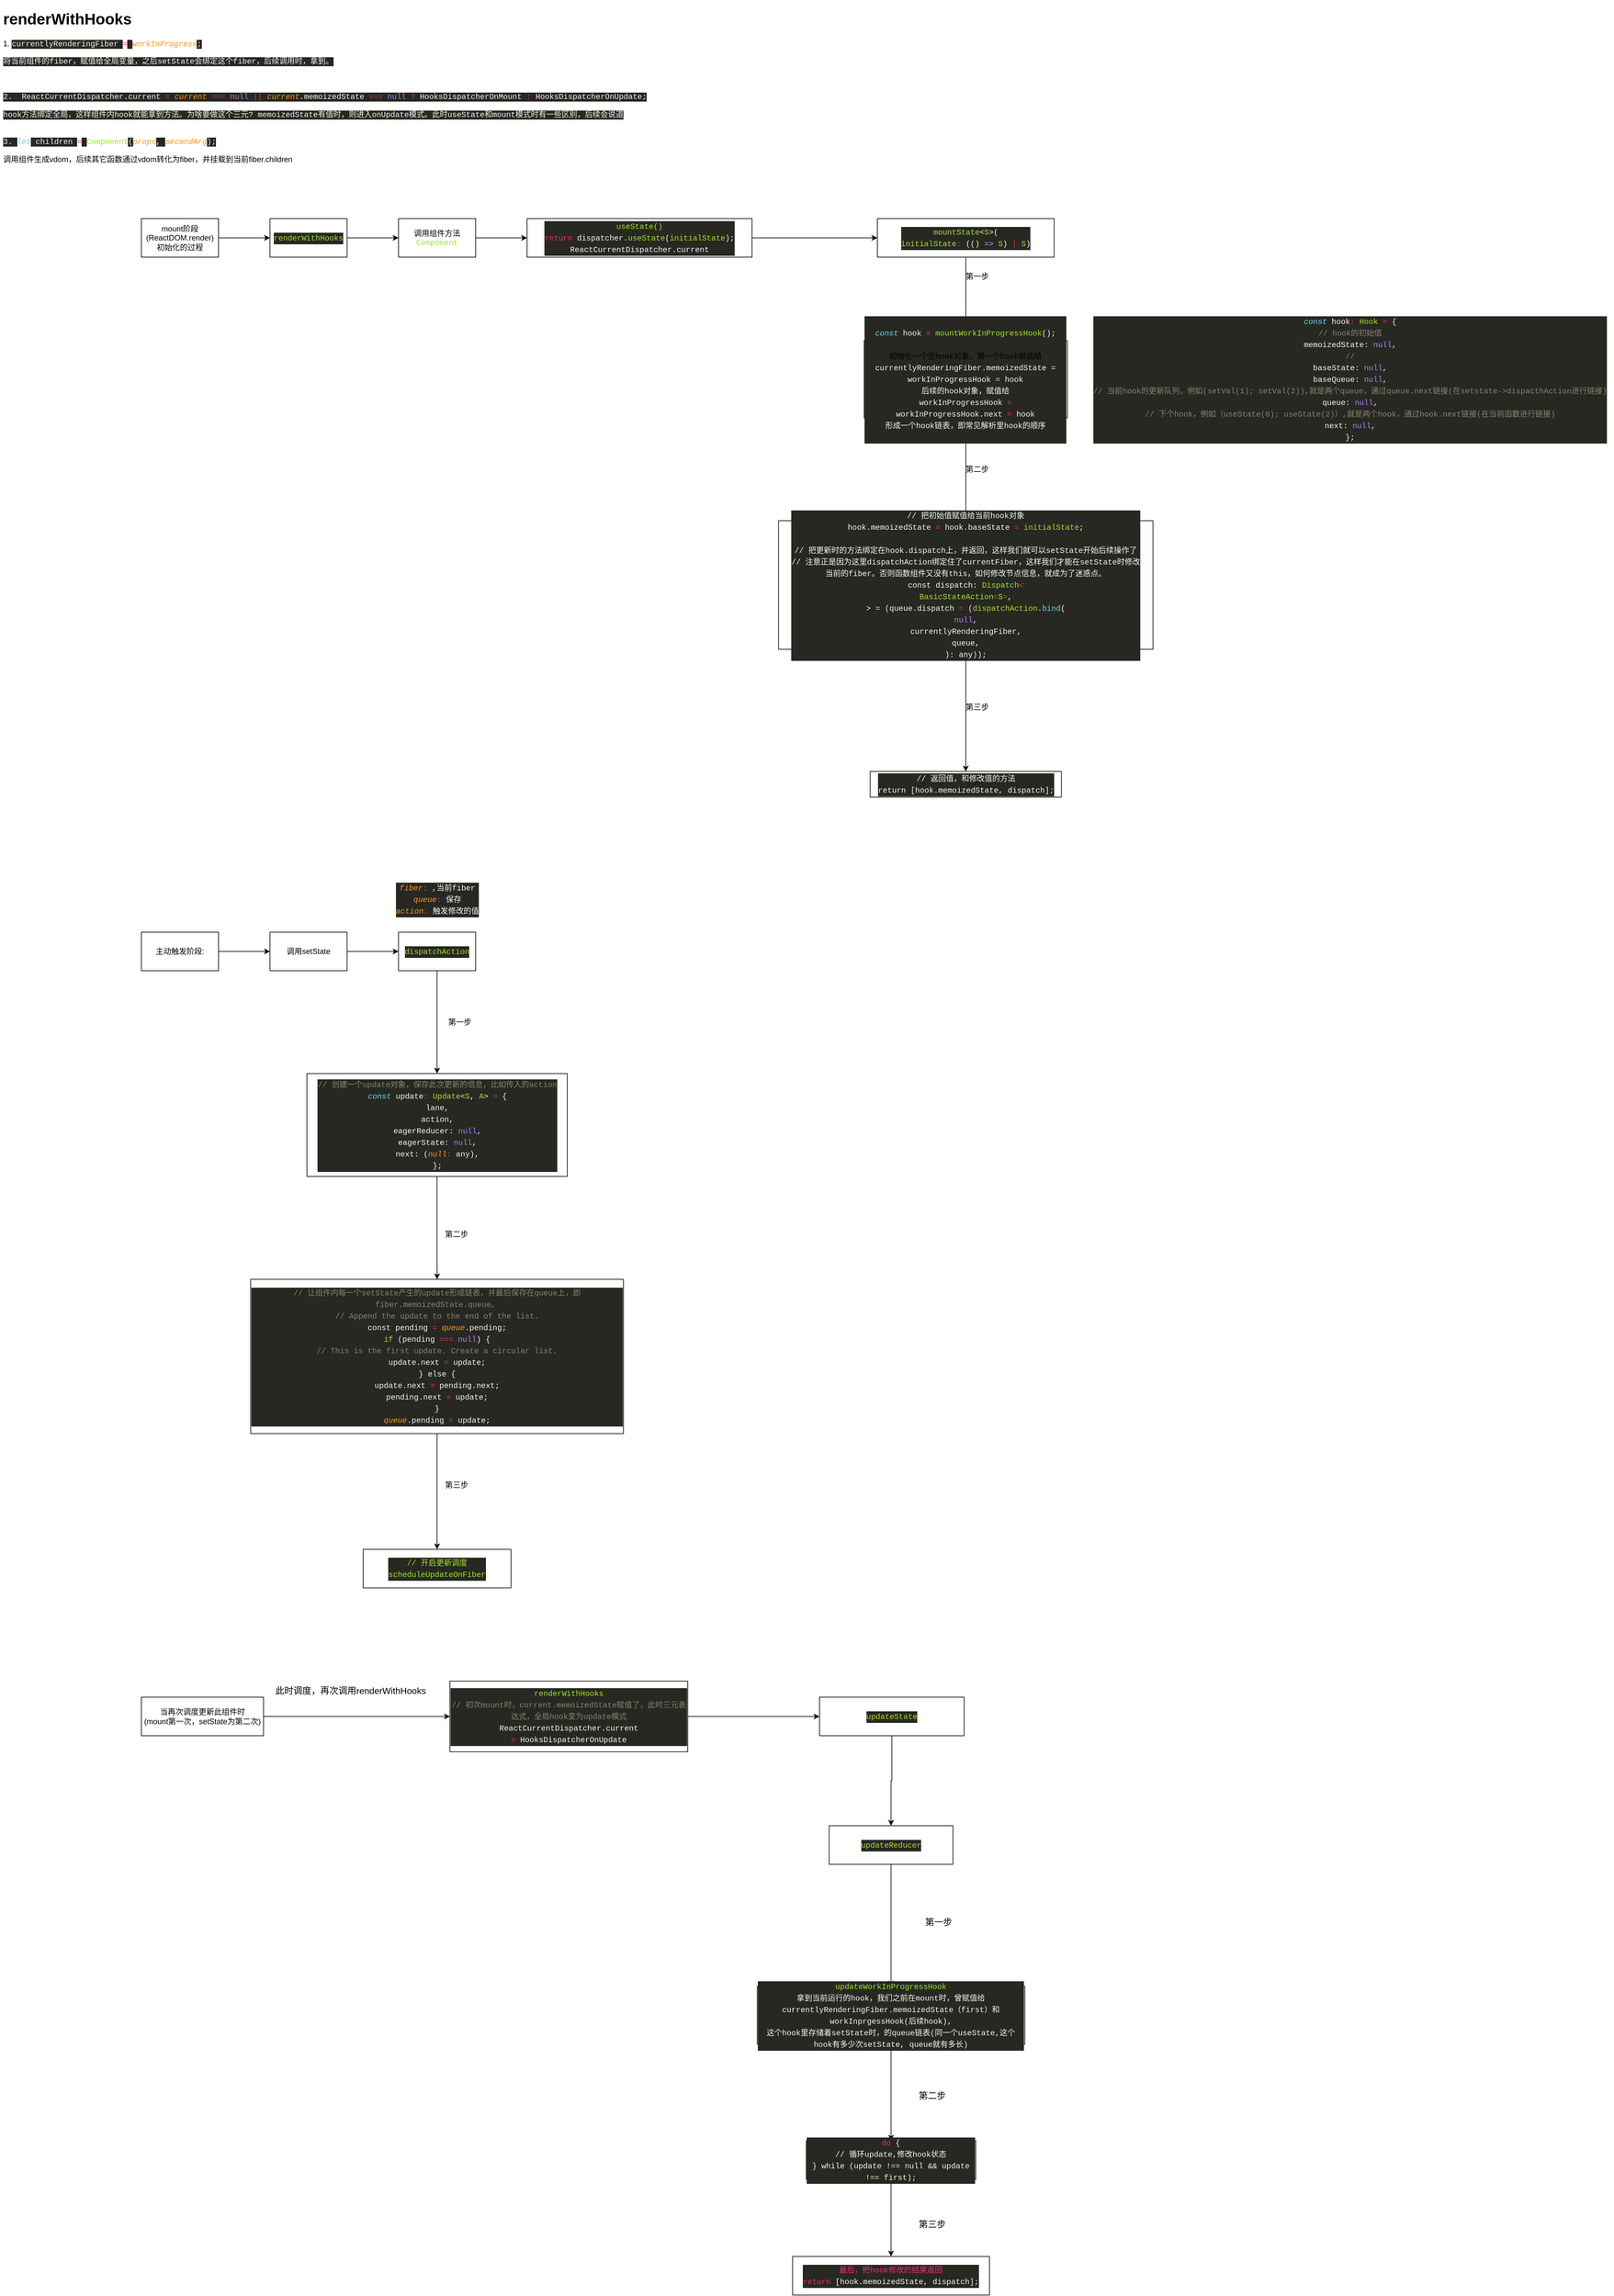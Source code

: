 <mxfile>
    <diagram id="yiS49sryotYYYr_ddpnm" name="第 1 页">
        <mxGraphModel dx="2738" dy="2120" grid="1" gridSize="10" guides="1" tooltips="1" connect="1" arrows="1" fold="1" page="1" pageScale="1" pageWidth="827" pageHeight="1169" math="0" shadow="0">
            <root>
                <mxCell id="0"/>
                <mxCell id="1" parent="0"/>
                <mxCell id="6" value="" style="edgeStyle=orthogonalEdgeStyle;rounded=0;orthogonalLoop=1;jettySize=auto;html=1;" edge="1" parent="1" source="2" target="5">
                    <mxGeometry relative="1" as="geometry"/>
                </mxCell>
                <mxCell id="2" value="mount阶段&lt;br&gt;(ReactDOM.render)&lt;br&gt;初始化的过程" style="rounded=0;whiteSpace=wrap;html=1;" vertex="1" parent="1">
                    <mxGeometry x="40" y="80" width="120" height="60" as="geometry"/>
                </mxCell>
                <mxCell id="10" value="" style="edgeStyle=orthogonalEdgeStyle;rounded=0;orthogonalLoop=1;jettySize=auto;html=1;" edge="1" parent="1" source="5" target="9">
                    <mxGeometry relative="1" as="geometry"/>
                </mxCell>
                <mxCell id="5" value="&lt;div style=&quot;color: rgb(248 , 248 , 242) ; background-color: rgb(39 , 40 , 34) ; font-family: &amp;#34;menlo&amp;#34; , &amp;#34;monaco&amp;#34; , &amp;#34;courier new&amp;#34; , monospace ; line-height: 18px&quot;&gt;&lt;span style=&quot;color: #a6e22e&quot;&gt;renderWithHooks&lt;/span&gt;&lt;/div&gt;" style="whiteSpace=wrap;html=1;rounded=0;" vertex="1" parent="1">
                    <mxGeometry x="240" y="80" width="120" height="60" as="geometry"/>
                </mxCell>
                <mxCell id="8" value="&lt;h1&gt;renderWithHooks&lt;/h1&gt;&lt;p&gt;1.&amp;nbsp;&lt;span style=&quot;background-color: rgb(39 , 40 , 34) ; color: rgb(248 , 248 , 242) ; font-family: &amp;#34;menlo&amp;#34; , &amp;#34;monaco&amp;#34; , &amp;#34;courier new&amp;#34; , monospace&quot;&gt;currentlyRenderingFiber&lt;/span&gt;&lt;span style=&quot;background-color: rgb(39 , 40 , 34) ; color: rgb(248 , 248 , 242) ; font-family: &amp;#34;menlo&amp;#34; , &amp;#34;monaco&amp;#34; , &amp;#34;courier new&amp;#34; , monospace&quot;&gt; &lt;/span&gt;&lt;span style=&quot;font-family: &amp;#34;menlo&amp;#34; , &amp;#34;monaco&amp;#34; , &amp;#34;courier new&amp;#34; , monospace ; color: rgb(249 , 38 , 114)&quot;&gt;=&lt;/span&gt;&lt;span style=&quot;background-color: rgb(39 , 40 , 34) ; color: rgb(248 , 248 , 242) ; font-family: &amp;#34;menlo&amp;#34; , &amp;#34;monaco&amp;#34; , &amp;#34;courier new&amp;#34; , monospace&quot;&gt; &lt;/span&gt;&lt;span style=&quot;font-family: &amp;#34;menlo&amp;#34; , &amp;#34;monaco&amp;#34; , &amp;#34;courier new&amp;#34; , monospace ; color: rgb(253 , 151 , 31) ; font-style: italic&quot;&gt;workInProgress&lt;/span&gt;&lt;span style=&quot;background-color: rgb(39 , 40 , 34) ; color: rgb(248 , 248 , 242) ; font-family: &amp;#34;menlo&amp;#34; , &amp;#34;monaco&amp;#34; , &amp;#34;courier new&amp;#34; , monospace&quot;&gt;;&lt;/span&gt;&lt;/p&gt;&lt;p&gt;&lt;font color=&quot;#f8f8f2&quot; face=&quot;menlo, monaco, courier new, monospace&quot;&gt;&lt;span style=&quot;background-color: rgb(39 , 40 , 34)&quot;&gt;将当前组件的fiber，赋值给全局变量，之后setState会绑定这个fiber，后续调用时，拿到。&lt;/span&gt;&lt;/font&gt;&lt;/p&gt;&lt;p&gt;&lt;font color=&quot;#f8f8f2&quot; face=&quot;menlo, monaco, courier new, monospace&quot;&gt;&lt;span style=&quot;background-color: rgb(39 , 40 , 34)&quot;&gt;&lt;br&gt;&lt;/span&gt;&lt;/font&gt;&lt;/p&gt;&lt;p&gt;&lt;font color=&quot;#f8f8f2&quot; face=&quot;menlo, monaco, courier new, monospace&quot;&gt;&lt;span style=&quot;background-color: rgb(39 , 40 , 34)&quot;&gt;2.&amp;nbsp;&lt;/span&gt;&lt;/font&gt;&lt;span style=&quot;background-color: rgb(39 , 40 , 34) ; color: rgb(248 , 248 , 242) ; font-family: &amp;#34;menlo&amp;#34; , &amp;#34;monaco&amp;#34; , &amp;#34;courier new&amp;#34; , monospace&quot;&gt;    &lt;/span&gt;&lt;span style=&quot;background-color: rgb(39 , 40 , 34) ; color: rgb(248 , 248 , 242) ; font-family: &amp;#34;menlo&amp;#34; , &amp;#34;monaco&amp;#34; , &amp;#34;courier new&amp;#34; , monospace&quot;&gt;ReactCurrentDispatcher&lt;/span&gt;&lt;span style=&quot;background-color: rgb(39 , 40 , 34) ; color: rgb(248 , 248 , 242) ; font-family: &amp;#34;menlo&amp;#34; , &amp;#34;monaco&amp;#34; , &amp;#34;courier new&amp;#34; , monospace&quot;&gt;.current &lt;/span&gt;&lt;span style=&quot;background-color: rgb(39 , 40 , 34) ; font-family: &amp;#34;menlo&amp;#34; , &amp;#34;monaco&amp;#34; , &amp;#34;courier new&amp;#34; , monospace ; color: rgb(249 , 38 , 114)&quot;&gt;=&amp;nbsp;&lt;/span&gt;&lt;span style=&quot;background-color: rgb(39 , 40 , 34) ; font-family: &amp;#34;menlo&amp;#34; , &amp;#34;monaco&amp;#34; , &amp;#34;courier new&amp;#34; , monospace ; color: rgb(253 , 151 , 31) ; font-style: italic&quot;&gt;current&lt;/span&gt;&lt;span style=&quot;background-color: rgb(39 , 40 , 34) ; color: rgb(248 , 248 , 242) ; font-family: &amp;#34;menlo&amp;#34; , &amp;#34;monaco&amp;#34; , &amp;#34;courier new&amp;#34; , monospace&quot;&gt; &lt;/span&gt;&lt;span style=&quot;background-color: rgb(39 , 40 , 34) ; font-family: &amp;#34;menlo&amp;#34; , &amp;#34;monaco&amp;#34; , &amp;#34;courier new&amp;#34; , monospace ; color: rgb(249 , 38 , 114)&quot;&gt;===&lt;/span&gt;&lt;span style=&quot;background-color: rgb(39 , 40 , 34) ; color: rgb(248 , 248 , 242) ; font-family: &amp;#34;menlo&amp;#34; , &amp;#34;monaco&amp;#34; , &amp;#34;courier new&amp;#34; , monospace&quot;&gt; &lt;/span&gt;&lt;span style=&quot;background-color: rgb(39 , 40 , 34) ; font-family: &amp;#34;menlo&amp;#34; , &amp;#34;monaco&amp;#34; , &amp;#34;courier new&amp;#34; , monospace ; color: rgb(174 , 129 , 255)&quot;&gt;null&lt;/span&gt;&lt;span style=&quot;background-color: rgb(39 , 40 , 34) ; color: rgb(248 , 248 , 242) ; font-family: &amp;#34;menlo&amp;#34; , &amp;#34;monaco&amp;#34; , &amp;#34;courier new&amp;#34; , monospace&quot;&gt; &lt;/span&gt;&lt;span style=&quot;background-color: rgb(39 , 40 , 34) ; font-family: &amp;#34;menlo&amp;#34; , &amp;#34;monaco&amp;#34; , &amp;#34;courier new&amp;#34; , monospace ; color: rgb(249 , 38 , 114)&quot;&gt;||&lt;/span&gt;&lt;span style=&quot;background-color: rgb(39 , 40 , 34) ; color: rgb(248 , 248 , 242) ; font-family: &amp;#34;menlo&amp;#34; , &amp;#34;monaco&amp;#34; , &amp;#34;courier new&amp;#34; , monospace&quot;&gt; &lt;/span&gt;&lt;span style=&quot;background-color: rgb(39 , 40 , 34) ; font-family: &amp;#34;menlo&amp;#34; , &amp;#34;monaco&amp;#34; , &amp;#34;courier new&amp;#34; , monospace ; color: rgb(253 , 151 , 31) ; font-style: italic&quot;&gt;current&lt;/span&gt;&lt;span style=&quot;background-color: rgb(39 , 40 , 34) ; color: rgb(248 , 248 , 242) ; font-family: &amp;#34;menlo&amp;#34; , &amp;#34;monaco&amp;#34; , &amp;#34;courier new&amp;#34; , monospace&quot;&gt;.memoizedState &lt;/span&gt;&lt;span style=&quot;background-color: rgb(39 , 40 , 34) ; font-family: &amp;#34;menlo&amp;#34; , &amp;#34;monaco&amp;#34; , &amp;#34;courier new&amp;#34; , monospace ; color: rgb(249 , 38 , 114)&quot;&gt;===&lt;/span&gt;&lt;span style=&quot;background-color: rgb(39 , 40 , 34) ; color: rgb(248 , 248 , 242) ; font-family: &amp;#34;menlo&amp;#34; , &amp;#34;monaco&amp;#34; , &amp;#34;courier new&amp;#34; , monospace&quot;&gt; &lt;/span&gt;&lt;span style=&quot;background-color: rgb(39 , 40 , 34) ; font-family: &amp;#34;menlo&amp;#34; , &amp;#34;monaco&amp;#34; , &amp;#34;courier new&amp;#34; , monospace ; color: rgb(174 , 129 , 255)&quot;&gt;null&amp;nbsp;&lt;/span&gt;&lt;span style=&quot;background-color: rgb(39 , 40 , 34) ; font-family: &amp;#34;menlo&amp;#34; , &amp;#34;monaco&amp;#34; , &amp;#34;courier new&amp;#34; , monospace ; color: rgb(249 , 38 , 114)&quot;&gt;?&lt;/span&gt;&lt;span style=&quot;background-color: rgb(39 , 40 , 34) ; color: rgb(248 , 248 , 242) ; font-family: &amp;#34;menlo&amp;#34; , &amp;#34;monaco&amp;#34; , &amp;#34;courier new&amp;#34; , monospace&quot;&gt; HooksDispatcherOnMount&amp;nbsp;&lt;/span&gt;&lt;span style=&quot;background-color: rgb(39 , 40 , 34) ; font-family: &amp;#34;menlo&amp;#34; , &amp;#34;monaco&amp;#34; , &amp;#34;courier new&amp;#34; , monospace ; color: rgb(249 , 38 , 114)&quot;&gt;:&lt;/span&gt;&lt;span style=&quot;background-color: rgb(39 , 40 , 34) ; color: rgb(248 , 248 , 242) ; font-family: &amp;#34;menlo&amp;#34; , &amp;#34;monaco&amp;#34; , &amp;#34;courier new&amp;#34; , monospace&quot;&gt; HooksDispatcherOnUpdate;&lt;/span&gt;&lt;/p&gt;&lt;span style=&quot;color: rgb(248 , 248 , 242) ; font-family: &amp;#34;menlo&amp;#34; , &amp;#34;monaco&amp;#34; , &amp;#34;courier new&amp;#34; , monospace ; background-color: rgb(39 , 40 , 34)&quot;&gt;hook方法&lt;/span&gt;&lt;span style=&quot;background-color: rgb(39 , 40 , 34) ; color: rgb(248 , 248 , 242) ; font-family: &amp;#34;menlo&amp;#34; , &amp;#34;monaco&amp;#34; , &amp;#34;courier new&amp;#34; , monospace&quot;&gt;绑定全局，这样组件内hook就能拿到方法。为啥要做这个三元? memoizedState有值时，则进入onUpdate模式。此时useState和mount模式时有一些区别，后续会说道&lt;br&gt;&lt;/span&gt;&lt;span style=&quot;color: rgb(248 , 248 , 242) ; font-family: &amp;#34;menlo&amp;#34; , &amp;#34;monaco&amp;#34; , &amp;#34;courier new&amp;#34; , monospace ; background-color: rgb(39 , 40 , 34)&quot;&gt;&lt;br&gt;&lt;/span&gt;&lt;p&gt;&lt;font color=&quot;#f8f8f2&quot; face=&quot;menlo, monaco, courier new, monospace&quot;&gt;&lt;span style=&quot;background-color: rgb(39 , 40 , 34)&quot;&gt;3.&amp;nbsp;&lt;/span&gt;&lt;/font&gt;&lt;span style=&quot;font-family: &amp;#34;menlo&amp;#34; , &amp;#34;monaco&amp;#34; , &amp;#34;courier new&amp;#34; , monospace ; color: rgb(102 , 217 , 239) ; font-style: italic&quot;&gt;let&lt;/span&gt;&lt;span style=&quot;background-color: rgb(39 , 40 , 34) ; color: rgb(248 , 248 , 242) ; font-family: &amp;#34;menlo&amp;#34; , &amp;#34;monaco&amp;#34; , &amp;#34;courier new&amp;#34; , monospace&quot;&gt; &lt;/span&gt;&lt;span style=&quot;background-color: rgb(39 , 40 , 34) ; color: rgb(248 , 248 , 242) ; font-family: &amp;#34;menlo&amp;#34; , &amp;#34;monaco&amp;#34; , &amp;#34;courier new&amp;#34; , monospace&quot;&gt;children&lt;/span&gt;&lt;span style=&quot;background-color: rgb(39 , 40 , 34) ; color: rgb(248 , 248 , 242) ; font-family: &amp;#34;menlo&amp;#34; , &amp;#34;monaco&amp;#34; , &amp;#34;courier new&amp;#34; , monospace&quot;&gt; &lt;/span&gt;&lt;span style=&quot;font-family: &amp;#34;menlo&amp;#34; , &amp;#34;monaco&amp;#34; , &amp;#34;courier new&amp;#34; , monospace ; color: rgb(249 , 38 , 114)&quot;&gt;=&lt;/span&gt;&lt;span style=&quot;background-color: rgb(39 , 40 , 34) ; color: rgb(248 , 248 , 242) ; font-family: &amp;#34;menlo&amp;#34; , &amp;#34;monaco&amp;#34; , &amp;#34;courier new&amp;#34; , monospace&quot;&gt; &lt;/span&gt;&lt;span style=&quot;font-family: &amp;#34;menlo&amp;#34; , &amp;#34;monaco&amp;#34; , &amp;#34;courier new&amp;#34; , monospace ; color: rgb(166 , 226 , 46)&quot;&gt;Component&lt;/span&gt;&lt;span style=&quot;background-color: rgb(39 , 40 , 34) ; color: rgb(248 , 248 , 242) ; font-family: &amp;#34;menlo&amp;#34; , &amp;#34;monaco&amp;#34; , &amp;#34;courier new&amp;#34; , monospace&quot;&gt;(&lt;/span&gt;&lt;span style=&quot;font-family: &amp;#34;menlo&amp;#34; , &amp;#34;monaco&amp;#34; , &amp;#34;courier new&amp;#34; , monospace ; color: rgb(253 , 151 , 31) ; font-style: italic&quot;&gt;props&lt;/span&gt;&lt;span style=&quot;background-color: rgb(39 , 40 , 34) ; color: rgb(248 , 248 , 242) ; font-family: &amp;#34;menlo&amp;#34; , &amp;#34;monaco&amp;#34; , &amp;#34;courier new&amp;#34; , monospace&quot;&gt;, &lt;/span&gt;&lt;span style=&quot;font-family: &amp;#34;menlo&amp;#34; , &amp;#34;monaco&amp;#34; , &amp;#34;courier new&amp;#34; , monospace ; color: rgb(253 , 151 , 31) ; font-style: italic&quot;&gt;secondArg&lt;/span&gt;&lt;span style=&quot;background-color: rgb(39 , 40 , 34) ; color: rgb(248 , 248 , 242) ; font-family: &amp;#34;menlo&amp;#34; , &amp;#34;monaco&amp;#34; , &amp;#34;courier new&amp;#34; , monospace&quot;&gt;);&lt;/span&gt;&lt;/p&gt;&lt;p&gt;调用组件生成vdom，后续其它函数通过vdom转化为fiber，并挂载到当前fiber.children&lt;/p&gt;" style="text;html=1;strokeColor=none;fillColor=none;spacing=5;spacingTop=-20;whiteSpace=wrap;overflow=hidden;rounded=0;" vertex="1" parent="1">
                    <mxGeometry x="-180" y="-250" width="1030" height="250" as="geometry"/>
                </mxCell>
                <mxCell id="12" value="" style="edgeStyle=orthogonalEdgeStyle;rounded=0;orthogonalLoop=1;jettySize=auto;html=1;" edge="1" parent="1" source="9" target="11">
                    <mxGeometry relative="1" as="geometry"/>
                </mxCell>
                <mxCell id="9" value="调用组件方法&lt;br&gt;&lt;span style=&quot;color: rgb(166 , 226 , 46) ; font-family: &amp;#34;menlo&amp;#34; , &amp;#34;monaco&amp;#34; , &amp;#34;courier new&amp;#34; , monospace ; text-align: left&quot;&gt;Component&lt;/span&gt;" style="whiteSpace=wrap;html=1;rounded=0;" vertex="1" parent="1">
                    <mxGeometry x="440" y="80" width="120" height="60" as="geometry"/>
                </mxCell>
                <mxCell id="14" value="" style="edgeStyle=orthogonalEdgeStyle;rounded=0;orthogonalLoop=1;jettySize=auto;html=1;" edge="1" parent="1" source="11" target="13">
                    <mxGeometry relative="1" as="geometry"/>
                </mxCell>
                <mxCell id="11" value="&lt;div style=&quot;color: rgb(248 , 248 , 242) ; background-color: rgb(39 , 40 , 34) ; font-family: &amp;#34;menlo&amp;#34; , &amp;#34;monaco&amp;#34; , &amp;#34;courier new&amp;#34; , monospace ; line-height: 18px&quot;&gt;&lt;span style=&quot;color: #a6e22e&quot;&gt;useState()&lt;/span&gt;&lt;/div&gt;&lt;div style=&quot;color: rgb(248 , 248 , 242) ; background-color: rgb(39 , 40 , 34) ; font-family: &amp;#34;menlo&amp;#34; , &amp;#34;monaco&amp;#34; , &amp;#34;courier new&amp;#34; , monospace ; line-height: 18px&quot;&gt;&lt;span style=&quot;font-family: &amp;#34;menlo&amp;#34; , &amp;#34;monaco&amp;#34; , &amp;#34;courier new&amp;#34; , monospace ; color: rgb(249 , 38 , 114)&quot;&gt;return&lt;/span&gt;&lt;span style=&quot;font-family: &amp;#34;menlo&amp;#34; , &amp;#34;monaco&amp;#34; , &amp;#34;courier new&amp;#34; , monospace&quot;&gt; &lt;/span&gt;&lt;span style=&quot;font-family: &amp;#34;menlo&amp;#34; , &amp;#34;monaco&amp;#34; , &amp;#34;courier new&amp;#34; , monospace&quot;&gt;dispatcher&lt;/span&gt;&lt;span style=&quot;font-family: &amp;#34;menlo&amp;#34; , &amp;#34;monaco&amp;#34; , &amp;#34;courier new&amp;#34; , monospace&quot;&gt;.&lt;/span&gt;&lt;span style=&quot;font-family: &amp;#34;menlo&amp;#34; , &amp;#34;monaco&amp;#34; , &amp;#34;courier new&amp;#34; , monospace ; color: rgb(166 , 226 , 46)&quot;&gt;useState&lt;/span&gt;&lt;span style=&quot;font-family: &amp;#34;menlo&amp;#34; , &amp;#34;monaco&amp;#34; , &amp;#34;courier new&amp;#34; , monospace&quot;&gt;(&lt;/span&gt;&lt;span style=&quot;font-family: &amp;#34;menlo&amp;#34; , &amp;#34;monaco&amp;#34; , &amp;#34;courier new&amp;#34; , monospace ; color: rgb(166 , 226 , 46)&quot;&gt;initialState&lt;/span&gt;&lt;span style=&quot;font-family: &amp;#34;menlo&amp;#34; , &amp;#34;monaco&amp;#34; , &amp;#34;courier new&amp;#34; , monospace&quot;&gt;);&lt;/span&gt;&lt;/div&gt;&lt;div style=&quot;color: rgb(248 , 248 , 242) ; background-color: rgb(39 , 40 , 34) ; font-family: &amp;#34;menlo&amp;#34; , &amp;#34;monaco&amp;#34; , &amp;#34;courier new&amp;#34; , monospace ; line-height: 18px&quot;&gt;&lt;span style=&quot;text-align: left&quot;&gt;ReactCurrentDispatcher&lt;/span&gt;&lt;span style=&quot;text-align: left&quot;&gt;.current&lt;/span&gt;&lt;span style=&quot;color: #a6e22e&quot;&gt;&lt;br&gt;&lt;/span&gt;&lt;/div&gt;" style="whiteSpace=wrap;html=1;rounded=0;" vertex="1" parent="1">
                    <mxGeometry x="640" y="80" width="350" height="60" as="geometry"/>
                </mxCell>
                <mxCell id="16" value="" style="edgeStyle=orthogonalEdgeStyle;rounded=0;orthogonalLoop=1;jettySize=auto;html=1;" edge="1" parent="1" source="13" target="15">
                    <mxGeometry relative="1" as="geometry"/>
                </mxCell>
                <mxCell id="13" value="&lt;div style=&quot;color: rgb(248 , 248 , 242) ; background-color: rgb(39 , 40 , 34) ; font-family: &amp;#34;menlo&amp;#34; , &amp;#34;monaco&amp;#34; , &amp;#34;courier new&amp;#34; , monospace ; line-height: 18px&quot;&gt;&lt;div style=&quot;line-height: 18px&quot;&gt;&lt;div&gt;&lt;span style=&quot;color: #a6e22e&quot;&gt;mountState&lt;/span&gt;&amp;lt;&lt;span style=&quot;color: rgb(166 , 226 , 46)&quot;&gt;S&lt;/span&gt;&amp;gt;(&lt;/div&gt;&lt;div&gt;  &lt;span style=&quot;color: #a6e22e&quot;&gt;initialState&lt;/span&gt;&lt;span style=&quot;color: #f92672&quot;&gt;:&lt;/span&gt; (() &lt;span style=&quot;color: #66d9ef ; font-style: italic&quot;&gt;=&amp;gt;&lt;/span&gt; &lt;span style=&quot;color: rgb(166 , 226 , 46)&quot;&gt;S&lt;/span&gt;) &lt;span style=&quot;color: #f92672&quot;&gt;|&lt;/span&gt; &lt;span style=&quot;color: rgb(166 , 226 , 46)&quot;&gt;S&lt;/span&gt;)&lt;/div&gt;&lt;/div&gt;&lt;/div&gt;" style="whiteSpace=wrap;html=1;rounded=0;" vertex="1" parent="1">
                    <mxGeometry x="1185" y="80" width="275" height="60" as="geometry"/>
                </mxCell>
                <mxCell id="19" value="" style="edgeStyle=orthogonalEdgeStyle;rounded=0;orthogonalLoop=1;jettySize=auto;html=1;" edge="1" parent="1" source="15" target="18">
                    <mxGeometry relative="1" as="geometry"/>
                </mxCell>
                <mxCell id="15" value="&lt;div style=&quot;background-color: rgb(39 , 40 , 34) ; font-family: &amp;#34;menlo&amp;#34; , &amp;#34;monaco&amp;#34; , &amp;#34;courier new&amp;#34; , monospace ; line-height: 18px&quot;&gt;&lt;br&gt;&lt;/div&gt;&lt;div style=&quot;background-color: rgb(39 , 40 , 34) ; font-family: &amp;#34;menlo&amp;#34; , &amp;#34;monaco&amp;#34; , &amp;#34;courier new&amp;#34; , monospace ; line-height: 18px&quot;&gt;&lt;span style=&quot;color: rgb(102 , 217 , 239) ; font-style: italic&quot;&gt;const&lt;/span&gt;&lt;span style=&quot;color: rgb(248 , 248 , 242)&quot;&gt;&amp;nbsp;hook&amp;nbsp;&lt;/span&gt;&lt;span style=&quot;color: rgb(249 , 38 , 114)&quot;&gt;=&lt;/span&gt;&lt;span style=&quot;color: rgb(248 , 248 , 242)&quot;&gt;&amp;nbsp;&lt;/span&gt;&lt;span style=&quot;color: rgb(166 , 226 , 46)&quot;&gt;mountWorkInProgressHook&lt;/span&gt;&lt;span style=&quot;color: rgb(248 , 248 , 242)&quot;&gt;();&lt;/span&gt;&lt;br&gt;&lt;/div&gt;&lt;div style=&quot;background-color: rgb(39 , 40 , 34) ; font-family: &amp;#34;menlo&amp;#34; , &amp;#34;monaco&amp;#34; , &amp;#34;courier new&amp;#34; , monospace ; line-height: 18px&quot;&gt;&lt;span style=&quot;color: rgb(248 , 248 , 242)&quot;&gt;&lt;br&gt;&lt;/span&gt;&lt;/div&gt;&lt;div style=&quot;background-color: rgb(39 , 40 , 34) ; font-family: &amp;#34;menlo&amp;#34; , &amp;#34;monaco&amp;#34; , &amp;#34;courier new&amp;#34; , monospace ; line-height: 18px&quot;&gt;初始化一个空hook对象，第一个hook赋值给&lt;/div&gt;&lt;div style=&quot;background-color: rgb(39 , 40 , 34) ; font-family: &amp;#34;menlo&amp;#34; , &amp;#34;monaco&amp;#34; , &amp;#34;courier new&amp;#34; , monospace ; line-height: 18px&quot;&gt;&lt;div style=&quot;color: rgb(248 , 248 , 242) ; font-family: &amp;#34;menlo&amp;#34; , &amp;#34;monaco&amp;#34; , &amp;#34;courier new&amp;#34; , monospace ; line-height: 18px&quot;&gt;currentlyRenderingFiber.memoizedState = workInProgressHook = hook&lt;/div&gt;&lt;div style=&quot;color: rgb(248 , 248 , 242) ; font-family: &amp;#34;menlo&amp;#34; , &amp;#34;monaco&amp;#34; , &amp;#34;courier new&amp;#34; , monospace ; line-height: 18px&quot;&gt;后续的hook对象，赋值给&lt;/div&gt;&lt;div style=&quot;color: rgb(248 , 248 , 242) ; font-family: &amp;#34;menlo&amp;#34; , &amp;#34;monaco&amp;#34; , &amp;#34;courier new&amp;#34; , monospace ; line-height: 18px&quot;&gt;&lt;div style=&quot;line-height: 18px&quot;&gt;workInProgressHook &lt;span style=&quot;color: #f92672&quot;&gt;=&lt;/span&gt; workInProgressHook.next &lt;span style=&quot;color: #f92672&quot;&gt;=&lt;/span&gt; hook&lt;/div&gt;&lt;div style=&quot;line-height: 18px&quot;&gt;形成一个hook链表，即常见解析里hook的顺序&lt;/div&gt;&lt;/div&gt;&lt;/div&gt;&lt;div style=&quot;color: rgb(248 , 248 , 242) ; background-color: rgb(39 , 40 , 34) ; font-family: &amp;#34;menlo&amp;#34; , &amp;#34;monaco&amp;#34; , &amp;#34;courier new&amp;#34; , monospace ; line-height: 18px&quot;&gt;&lt;br&gt;&lt;/div&gt;" style="whiteSpace=wrap;html=1;rounded=0;" vertex="1" parent="1">
                    <mxGeometry x="1164.38" y="270" width="316.25" height="120" as="geometry"/>
                </mxCell>
                <mxCell id="17" value="第一步" style="text;html=1;align=center;verticalAlign=middle;resizable=0;points=[];autosize=1;" vertex="1" parent="1">
                    <mxGeometry x="1315" y="160" width="50" height="20" as="geometry"/>
                </mxCell>
                <mxCell id="22" value="" style="edgeStyle=orthogonalEdgeStyle;rounded=0;orthogonalLoop=1;jettySize=auto;html=1;" edge="1" parent="1" source="18" target="21">
                    <mxGeometry relative="1" as="geometry"/>
                </mxCell>
                <mxCell id="18" value="&lt;div style=&quot;color: rgb(248 , 248 , 242) ; background-color: rgb(39 , 40 , 34) ; font-family: &amp;#34;menlo&amp;#34; , &amp;#34;monaco&amp;#34; , &amp;#34;courier new&amp;#34; , monospace ; line-height: 18px&quot;&gt;&lt;div&gt;// 把初始值赋值给当前hook对象&lt;/div&gt;&lt;div&gt;  hook.memoizedState &lt;span style=&quot;color: #f92672&quot;&gt;=&lt;/span&gt; hook.baseState &lt;span style=&quot;color: #f92672&quot;&gt;=&lt;/span&gt; &lt;span style=&quot;color: #a6e22e&quot;&gt;initialState&lt;/span&gt;;&lt;/div&gt;&lt;div&gt;&lt;br&gt;&lt;/div&gt;&lt;div&gt;// 把更新时的方法绑定在hook.dispatch上，并返回，这样我们就可以setState开始后续操作了&lt;/div&gt;&lt;div&gt;// 注意正是因为这里dispatchAction绑定住了currentFiber，这样我们才能在setState时修改&lt;/div&gt;&lt;div&gt;当前的fiber。否则函数组件又没有this，如何修改节点信息，就成为了迷惑点。&lt;/div&gt;&lt;div&gt;&lt;div style=&quot;font-family: &amp;#34;menlo&amp;#34; , &amp;#34;monaco&amp;#34; , &amp;#34;courier new&amp;#34; , monospace ; line-height: 18px&quot;&gt;&lt;div&gt;  const dispatch: &lt;span style=&quot;color: rgb(166 , 226 , 46)&quot;&gt;Dispatch&lt;/span&gt;&lt;span style=&quot;color: #f92672&quot;&gt;&amp;lt;&lt;/span&gt;&lt;/div&gt;&lt;div&gt;    &lt;span style=&quot;color: rgb(166 , 226 , 46)&quot;&gt;BasicStateAction&lt;/span&gt;&lt;span style=&quot;color: #f92672&quot;&gt;&amp;lt;&lt;/span&gt;&lt;span style=&quot;color: rgb(166 , 226 , 46)&quot;&gt;S&lt;/span&gt;&lt;span style=&quot;color: #f92672&quot;&gt;&amp;gt;&lt;/span&gt;,&lt;/div&gt;&lt;div&gt;  &amp;gt; = (queue.dispatch &lt;span style=&quot;color: #f92672&quot;&gt;=&lt;/span&gt; (&lt;span style=&quot;color: #a6e22e&quot;&gt;dispatchAction&lt;/span&gt;.&lt;span style=&quot;color: #66d9ef&quot;&gt;bind&lt;/span&gt;(&lt;/div&gt;&lt;div&gt;    &lt;span style=&quot;color: #ae81ff&quot;&gt;null&lt;/span&gt;,&lt;/div&gt;&lt;div&gt;    currentlyRenderingFiber,&lt;/div&gt;&lt;div&gt;    queue,&lt;/div&gt;&lt;div&gt;  ): any));&lt;/div&gt;&lt;/div&gt;&lt;/div&gt;&lt;/div&gt;" style="whiteSpace=wrap;html=1;rounded=0;" vertex="1" parent="1">
                    <mxGeometry x="1031.25" y="550" width="582.5" height="200" as="geometry"/>
                </mxCell>
                <mxCell id="20" value="第二步" style="text;html=1;align=center;verticalAlign=middle;resizable=0;points=[];autosize=1;" vertex="1" parent="1">
                    <mxGeometry x="1315" y="460" width="50" height="20" as="geometry"/>
                </mxCell>
                <mxCell id="21" value="&lt;div style=&quot;color: rgb(248 , 248 , 242) ; background-color: rgb(39 , 40 , 34) ; font-family: &amp;#34;menlo&amp;#34; , &amp;#34;monaco&amp;#34; , &amp;#34;courier new&amp;#34; , monospace ; line-height: 18px&quot;&gt;// 返回值，和修改值的方法&lt;/div&gt;&lt;div style=&quot;color: rgb(248 , 248 , 242) ; background-color: rgb(39 , 40 , 34) ; font-family: &amp;#34;menlo&amp;#34; , &amp;#34;monaco&amp;#34; , &amp;#34;courier new&amp;#34; , monospace ; line-height: 18px&quot;&gt;return [hook.memoizedState, dispatch];&lt;/div&gt;" style="whiteSpace=wrap;html=1;rounded=0;" vertex="1" parent="1">
                    <mxGeometry x="1173.75" y="940" width="297.5" height="40" as="geometry"/>
                </mxCell>
                <mxCell id="23" value="第三步" style="text;html=1;align=center;verticalAlign=middle;resizable=0;points=[];autosize=1;" vertex="1" parent="1">
                    <mxGeometry x="1315" y="830" width="50" height="20" as="geometry"/>
                </mxCell>
                <mxCell id="26" value="" style="edgeStyle=orthogonalEdgeStyle;rounded=0;orthogonalLoop=1;jettySize=auto;html=1;" edge="1" parent="1" source="24" target="25">
                    <mxGeometry relative="1" as="geometry"/>
                </mxCell>
                <mxCell id="24" value="主动触发阶段:" style="whiteSpace=wrap;html=1;" vertex="1" parent="1">
                    <mxGeometry x="40" y="1190" width="120" height="60" as="geometry"/>
                </mxCell>
                <mxCell id="28" value="" style="edgeStyle=orthogonalEdgeStyle;rounded=0;orthogonalLoop=1;jettySize=auto;html=1;" edge="1" parent="1" source="25" target="27">
                    <mxGeometry relative="1" as="geometry"/>
                </mxCell>
                <mxCell id="25" value="调用setState" style="whiteSpace=wrap;html=1;" vertex="1" parent="1">
                    <mxGeometry x="240" y="1190" width="120" height="60" as="geometry"/>
                </mxCell>
                <mxCell id="32" value="" style="edgeStyle=orthogonalEdgeStyle;rounded=0;orthogonalLoop=1;jettySize=auto;html=1;" edge="1" parent="1" source="27" target="31">
                    <mxGeometry relative="1" as="geometry"/>
                </mxCell>
                <mxCell id="27" value="&lt;div style=&quot;color: rgb(248 , 248 , 242) ; background-color: rgb(39 , 40 , 34) ; font-family: &amp;#34;menlo&amp;#34; , &amp;#34;monaco&amp;#34; , &amp;#34;courier new&amp;#34; , monospace ; line-height: 18px&quot;&gt;&lt;span style=&quot;color: #a6e22e&quot;&gt;dispatchAction&lt;/span&gt;&lt;/div&gt;" style="whiteSpace=wrap;html=1;" vertex="1" parent="1">
                    <mxGeometry x="440" y="1190" width="120" height="60" as="geometry"/>
                </mxCell>
                <mxCell id="30" value="&lt;div style=&quot;color: rgb(248 , 248 , 242) ; background-color: rgb(39 , 40 , 34) ; font-family: &amp;#34;menlo&amp;#34; , &amp;#34;monaco&amp;#34; , &amp;#34;courier new&amp;#34; , monospace ; line-height: 18px&quot;&gt;&lt;div&gt;  &lt;span style=&quot;color: #fd971f ; font-style: italic&quot;&gt;fiber&lt;/span&gt;&lt;span style=&quot;color: #f92672&quot;&gt;: &lt;/span&gt;,当前fiber&lt;/div&gt;&lt;div&gt;  &lt;span style=&quot;color: #fd971f ; font-style: italic&quot;&gt;queue&lt;/span&gt;&lt;span style=&quot;color: #f92672&quot;&gt;:&lt;/span&gt;&amp;nbsp;保存&lt;/div&gt;&lt;div&gt;  &lt;span style=&quot;color: #fd971f ; font-style: italic&quot;&gt;action&lt;/span&gt;&lt;span style=&quot;color: #f92672&quot;&gt;:&lt;/span&gt; 触发修改的值&lt;/div&gt;&lt;/div&gt;" style="text;html=1;align=center;verticalAlign=middle;resizable=0;points=[];autosize=1;" vertex="1" parent="1">
                    <mxGeometry x="425" y="1109" width="150" height="60" as="geometry"/>
                </mxCell>
                <mxCell id="35" value="" style="edgeStyle=orthogonalEdgeStyle;rounded=0;orthogonalLoop=1;jettySize=auto;html=1;" edge="1" parent="1" source="31" target="34">
                    <mxGeometry relative="1" as="geometry"/>
                </mxCell>
                <mxCell id="31" value="&lt;div style=&quot;color: rgb(248 , 248 , 242) ; background-color: rgb(39 , 40 , 34) ; font-family: &amp;#34;menlo&amp;#34; , &amp;#34;monaco&amp;#34; , &amp;#34;courier new&amp;#34; , monospace ; line-height: 18px&quot;&gt;&lt;div style=&quot;font-family: &amp;#34;menlo&amp;#34; , &amp;#34;monaco&amp;#34; , &amp;#34;courier new&amp;#34; , monospace ; line-height: 18px&quot;&gt;&lt;div&gt;  &lt;span style=&quot;color: #88846f&quot;&gt;// 创建一个update对象，保存此次更新的信息，比如传入的action&lt;/span&gt;&lt;/div&gt;&lt;div&gt;  &lt;span style=&quot;color: #66d9ef ; font-style: italic&quot;&gt;const&lt;/span&gt; update&lt;span style=&quot;color: #f92672&quot;&gt;:&lt;/span&gt; &lt;span style=&quot;color: rgb(166 , 226 , 46)&quot;&gt;Update&lt;/span&gt;&amp;lt;&lt;span style=&quot;color: rgb(166 , 226 , 46)&quot;&gt;S&lt;/span&gt;, &lt;span style=&quot;color: rgb(166 , 226 , 46)&quot;&gt;A&lt;/span&gt;&amp;gt; &lt;span style=&quot;color: #f92672&quot;&gt;=&lt;/span&gt; {&lt;/div&gt;&lt;div&gt;    lane,&lt;/div&gt;&lt;div&gt;    action,&lt;/div&gt;&lt;div&gt;    eagerReducer: &lt;span style=&quot;color: #ae81ff&quot;&gt;null&lt;/span&gt;,&lt;/div&gt;&lt;div&gt;    eagerState: &lt;span style=&quot;color: #ae81ff&quot;&gt;null&lt;/span&gt;,&lt;/div&gt;&lt;div&gt;    next: (&lt;span style=&quot;color: #fd971f ; font-style: italic&quot;&gt;null&lt;/span&gt;&lt;span style=&quot;color: #f92672&quot;&gt;:&lt;/span&gt; any),&lt;/div&gt;&lt;div&gt;  };&lt;/div&gt;&lt;/div&gt;&lt;/div&gt;" style="whiteSpace=wrap;html=1;" vertex="1" parent="1">
                    <mxGeometry x="297.5" y="1410" width="405" height="160" as="geometry"/>
                </mxCell>
                <mxCell id="33" value="第一步" style="text;html=1;align=center;verticalAlign=middle;resizable=0;points=[];autosize=1;" vertex="1" parent="1">
                    <mxGeometry x="510" y="1320" width="50" height="20" as="geometry"/>
                </mxCell>
                <mxCell id="38" value="" style="edgeStyle=orthogonalEdgeStyle;rounded=0;orthogonalLoop=1;jettySize=auto;html=1;" edge="1" parent="1" source="34" target="37">
                    <mxGeometry relative="1" as="geometry"/>
                </mxCell>
                <mxCell id="34" value="&lt;div style=&quot;color: rgb(248 , 248 , 242) ; background-color: rgb(39 , 40 , 34) ; font-family: &amp;#34;menlo&amp;#34; , &amp;#34;monaco&amp;#34; , &amp;#34;courier new&amp;#34; , monospace ; line-height: 18px&quot;&gt;&lt;div&gt;  &lt;span style=&quot;color: #88846f&quot;&gt;// 让组件内每一个setState产生的update形成链表，并最后保存在queue上，即fiber.memoizedState.queue。&lt;/span&gt;&lt;/div&gt;&lt;div&gt;  &lt;span style=&quot;color: #88846f&quot;&gt;// Append the update to the end of the list.&lt;/span&gt;&lt;/div&gt;&lt;div&gt;  const pending &lt;span style=&quot;color: #f92672&quot;&gt;=&lt;/span&gt; &lt;span style=&quot;color: #fd971f ; font-style: italic&quot;&gt;queue&lt;/span&gt;.pending;&lt;/div&gt;&lt;div&gt;  &lt;span style=&quot;color: #a6e22e&quot;&gt;if&lt;/span&gt; (pending &lt;span style=&quot;color: #f92672&quot;&gt;===&lt;/span&gt; &lt;span style=&quot;color: #ae81ff&quot;&gt;null&lt;/span&gt;) {&lt;/div&gt;&lt;div&gt;    &lt;span style=&quot;color: #88846f&quot;&gt;// This is the first update. Create a circular list.&lt;/span&gt;&lt;/div&gt;&lt;div&gt;    update.next &lt;span style=&quot;color: #f92672&quot;&gt;=&lt;/span&gt; update;&lt;/div&gt;&lt;div&gt;  } else {&lt;/div&gt;&lt;div&gt;    update.next &lt;span style=&quot;color: #f92672&quot;&gt;=&lt;/span&gt; pending.next;&lt;/div&gt;&lt;div&gt;    pending.next &lt;span style=&quot;color: #f92672&quot;&gt;=&lt;/span&gt; update;&lt;/div&gt;&lt;div&gt;  }&lt;/div&gt;&lt;div&gt;  &lt;span style=&quot;color: #fd971f ; font-style: italic&quot;&gt;queue&lt;/span&gt;.pending &lt;span style=&quot;color: #f92672&quot;&gt;=&lt;/span&gt; update;&lt;/div&gt;&lt;/div&gt;" style="whiteSpace=wrap;html=1;" vertex="1" parent="1">
                    <mxGeometry x="210" y="1730" width="580" height="240" as="geometry"/>
                </mxCell>
                <mxCell id="36" value="第二步" style="text;html=1;align=center;verticalAlign=middle;resizable=0;points=[];autosize=1;" vertex="1" parent="1">
                    <mxGeometry x="505" y="1650" width="50" height="20" as="geometry"/>
                </mxCell>
                <mxCell id="37" value="&lt;div style=&quot;color: rgb(248 , 248 , 242) ; background-color: rgb(39 , 40 , 34) ; font-family: &amp;#34;menlo&amp;#34; , &amp;#34;monaco&amp;#34; , &amp;#34;courier new&amp;#34; , monospace ; line-height: 18px&quot;&gt;&lt;span style=&quot;color: #a6e22e&quot;&gt;// 开启更新调度&lt;/span&gt;&lt;/div&gt;&lt;div style=&quot;color: rgb(248 , 248 , 242) ; background-color: rgb(39 , 40 , 34) ; font-family: &amp;#34;menlo&amp;#34; , &amp;#34;monaco&amp;#34; , &amp;#34;courier new&amp;#34; , monospace ; line-height: 18px&quot;&gt;&lt;span style=&quot;color: #a6e22e&quot;&gt;scheduleUpdateOnFiber&lt;/span&gt;&lt;/div&gt;" style="whiteSpace=wrap;html=1;" vertex="1" parent="1">
                    <mxGeometry x="385" y="2150" width="230" height="60" as="geometry"/>
                </mxCell>
                <mxCell id="39" value="第三步" style="text;html=1;align=center;verticalAlign=middle;resizable=0;points=[];autosize=1;" vertex="1" parent="1">
                    <mxGeometry x="505" y="2040" width="50" height="20" as="geometry"/>
                </mxCell>
                <mxCell id="45" value="" style="edgeStyle=orthogonalEdgeStyle;rounded=0;orthogonalLoop=1;jettySize=auto;html=1;" edge="1" parent="1" source="41" target="44">
                    <mxGeometry relative="1" as="geometry"/>
                </mxCell>
                <mxCell id="41" value="当再次调度更新此组件时&lt;br&gt;(mount第一次，setState为第二次)" style="whiteSpace=wrap;html=1;" vertex="1" parent="1">
                    <mxGeometry x="40" y="2380" width="190" height="60" as="geometry"/>
                </mxCell>
                <mxCell id="48" value="" style="edgeStyle=orthogonalEdgeStyle;rounded=0;orthogonalLoop=1;jettySize=auto;html=1;fontSize=14;" edge="1" parent="1" source="44" target="47">
                    <mxGeometry relative="1" as="geometry"/>
                </mxCell>
                <mxCell id="44" value="&lt;div style=&quot;color: rgb(248 , 248 , 242) ; background-color: rgb(39 , 40 , 34) ; font-family: &amp;#34;menlo&amp;#34; , &amp;#34;monaco&amp;#34; , &amp;#34;courier new&amp;#34; , monospace ; line-height: 18px&quot;&gt;&lt;span style=&quot;color: #a6e22e&quot;&gt;renderWithHooks&lt;/span&gt;&lt;/div&gt;&lt;div style=&quot;color: rgb(248 , 248 , 242) ; background-color: rgb(39 , 40 , 34) ; font-family: &amp;#34;menlo&amp;#34; , &amp;#34;monaco&amp;#34; , &amp;#34;courier new&amp;#34; , monospace ; line-height: 18px&quot;&gt;&lt;div style=&quot;font-family: &amp;#34;menlo&amp;#34; , &amp;#34;monaco&amp;#34; , &amp;#34;courier new&amp;#34; , monospace ; line-height: 18px&quot;&gt;&lt;span style=&quot;color: #88846f&quot;&gt;// 初次mount时，current.memoizedState赋值了，此时三元表达式，全局hook变为update模式&lt;/span&gt;&lt;/div&gt;&lt;div style=&quot;font-family: &amp;#34;menlo&amp;#34; , &amp;#34;monaco&amp;#34; , &amp;#34;courier new&amp;#34; , monospace ; line-height: 18px&quot;&gt;&lt;div style=&quot;font-family: &amp;#34;menlo&amp;#34; , &amp;#34;monaco&amp;#34; , &amp;#34;courier new&amp;#34; , monospace ; line-height: 18px&quot;&gt;ReactCurrentDispatcher.current &lt;span style=&quot;color: #f92672&quot;&gt;=&amp;nbsp;&lt;/span&gt;&lt;span&gt;HooksDispatcherOnUpdate&lt;/span&gt;&lt;/div&gt;&lt;/div&gt;&lt;/div&gt;" style="whiteSpace=wrap;html=1;" vertex="1" parent="1">
                    <mxGeometry x="520" y="2355" width="370" height="110" as="geometry"/>
                </mxCell>
                <mxCell id="46" value="此时调度，再次调用renderWithHooks" style="text;html=1;align=center;verticalAlign=middle;resizable=0;points=[];autosize=1;fontSize=14;" vertex="1" parent="1">
                    <mxGeometry x="240" y="2360" width="250" height="20" as="geometry"/>
                </mxCell>
                <mxCell id="50" value="" style="edgeStyle=orthogonalEdgeStyle;rounded=0;orthogonalLoop=1;jettySize=auto;html=1;fontSize=14;" edge="1" parent="1" source="47" target="49">
                    <mxGeometry relative="1" as="geometry"/>
                </mxCell>
                <mxCell id="47" value="&lt;div style=&quot;color: rgb(248 , 248 , 242) ; background-color: rgb(39 , 40 , 34) ; font-family: &amp;#34;menlo&amp;#34; , &amp;#34;monaco&amp;#34; , &amp;#34;courier new&amp;#34; , monospace ; line-height: 18px&quot;&gt;&lt;span style=&quot;color: #a6e22e&quot;&gt;updateState&lt;/span&gt;&lt;/div&gt;" style="whiteSpace=wrap;html=1;" vertex="1" parent="1">
                    <mxGeometry x="1095" y="2380" width="225" height="60" as="geometry"/>
                </mxCell>
                <mxCell id="52" value="" style="edgeStyle=orthogonalEdgeStyle;rounded=0;orthogonalLoop=1;jettySize=auto;html=1;fontSize=14;" edge="1" parent="1" source="49" target="51">
                    <mxGeometry relative="1" as="geometry"/>
                </mxCell>
                <mxCell id="49" value="&lt;div style=&quot;color: rgb(248 , 248 , 242) ; background-color: rgb(39 , 40 , 34) ; font-family: &amp;#34;menlo&amp;#34; , &amp;#34;monaco&amp;#34; , &amp;#34;courier new&amp;#34; , monospace ; line-height: 18px&quot;&gt;&lt;span style=&quot;color: #a6e22e&quot;&gt;updateReducer&lt;/span&gt;&lt;/div&gt;" style="whiteSpace=wrap;html=1;" vertex="1" parent="1">
                    <mxGeometry x="1110" y="2580" width="192.5" height="60" as="geometry"/>
                </mxCell>
                <mxCell id="54" value="" style="edgeStyle=orthogonalEdgeStyle;rounded=0;orthogonalLoop=1;jettySize=auto;html=1;fontSize=14;" edge="1" parent="1" source="51" target="53">
                    <mxGeometry relative="1" as="geometry"/>
                </mxCell>
                <mxCell id="51" value="&lt;div style=&quot;color: rgb(248 , 248 , 242) ; background-color: rgb(39 , 40 , 34) ; font-family: &amp;#34;menlo&amp;#34; , &amp;#34;monaco&amp;#34; , &amp;#34;courier new&amp;#34; , monospace ; line-height: 18px&quot;&gt;&lt;span style=&quot;color: #a6e22e&quot;&gt;updateWorkInProgressHook&lt;/span&gt;&lt;/div&gt;&lt;div style=&quot;color: rgb(248 , 248 , 242) ; background-color: rgb(39 , 40 , 34) ; font-family: &amp;#34;menlo&amp;#34; , &amp;#34;monaco&amp;#34; , &amp;#34;courier new&amp;#34; , monospace ; line-height: 18px&quot;&gt;拿到当前运行的hook，我们之前在mount时，曾赋值给&lt;/div&gt;&lt;div style=&quot;color: rgb(248 , 248 , 242) ; background-color: rgb(39 , 40 , 34) ; font-family: &amp;#34;menlo&amp;#34; , &amp;#34;monaco&amp;#34; , &amp;#34;courier new&amp;#34; , monospace ; line-height: 18px&quot;&gt;currentlyRenderingFiber.memoizedState（first）和workInprgessHook(后续hook),&lt;/div&gt;&lt;div style=&quot;color: rgb(248 , 248 , 242) ; background-color: rgb(39 , 40 , 34) ; font-family: &amp;#34;menlo&amp;#34; , &amp;#34;monaco&amp;#34; , &amp;#34;courier new&amp;#34; , monospace ; line-height: 18px&quot;&gt;这个hook里存储着setState时，的queue链表(同一个useState,这个hook有多少次setState, queue就有多长)&lt;/div&gt;" style="whiteSpace=wrap;html=1;" vertex="1" parent="1">
                    <mxGeometry x="998.13" y="2830" width="416.25" height="90" as="geometry"/>
                </mxCell>
                <mxCell id="58" value="" style="edgeStyle=orthogonalEdgeStyle;rounded=0;orthogonalLoop=1;jettySize=auto;html=1;fontSize=14;" edge="1" parent="1" source="53" target="57">
                    <mxGeometry relative="1" as="geometry"/>
                </mxCell>
                <mxCell id="53" value="&lt;div style=&quot;color: rgb(248 , 248 , 242) ; background-color: rgb(39 , 40 , 34) ; font-family: &amp;#34;menlo&amp;#34; , &amp;#34;monaco&amp;#34; , &amp;#34;courier new&amp;#34; , monospace ; line-height: 18px&quot;&gt;&lt;span style=&quot;color: #f92672&quot;&gt;do&lt;/span&gt; {&lt;/div&gt;&lt;div style=&quot;color: rgb(248 , 248 , 242) ; background-color: rgb(39 , 40 , 34) ; font-family: &amp;#34;menlo&amp;#34; , &amp;#34;monaco&amp;#34; , &amp;#34;courier new&amp;#34; , monospace ; line-height: 18px&quot;&gt;// 循环update,修改hook状态&lt;/div&gt;&lt;div style=&quot;color: rgb(248 , 248 , 242) ; background-color: rgb(39 , 40 , 34) ; font-family: &amp;#34;menlo&amp;#34; , &amp;#34;monaco&amp;#34; , &amp;#34;courier new&amp;#34; , monospace ; line-height: 18px&quot;&gt;&lt;div style=&quot;line-height: 18px&quot;&gt;} while (update !== null &amp;amp;&amp;amp; update !== first);&lt;/div&gt;&lt;/div&gt;" style="whiteSpace=wrap;html=1;" vertex="1" parent="1">
                    <mxGeometry x="1074.38" y="3070" width="263.74" height="60" as="geometry"/>
                </mxCell>
                <mxCell id="55" value="第一步" style="text;html=1;align=center;verticalAlign=middle;resizable=0;points=[];autosize=1;fontSize=14;" vertex="1" parent="1">
                    <mxGeometry x="1250" y="2720" width="60" height="20" as="geometry"/>
                </mxCell>
                <mxCell id="56" value="第二步" style="text;html=1;align=center;verticalAlign=middle;resizable=0;points=[];autosize=1;fontSize=14;" vertex="1" parent="1">
                    <mxGeometry x="1240" y="2990" width="60" height="20" as="geometry"/>
                </mxCell>
                <mxCell id="57" value="&lt;div style=&quot;color: rgb(248 , 248 , 242) ; background-color: rgb(39 , 40 , 34) ; font-family: &amp;#34;menlo&amp;#34; , &amp;#34;monaco&amp;#34; , &amp;#34;courier new&amp;#34; , monospace ; line-height: 18px&quot;&gt;&lt;span style=&quot;color: #f92672&quot;&gt;最后，把hook修改的结果返回&lt;/span&gt;&lt;/div&gt;&lt;div style=&quot;color: rgb(248 , 248 , 242) ; background-color: rgb(39 , 40 , 34) ; font-family: &amp;#34;menlo&amp;#34; , &amp;#34;monaco&amp;#34; , &amp;#34;courier new&amp;#34; , monospace ; line-height: 18px&quot;&gt;&lt;span style=&quot;color: #f92672&quot;&gt;return&lt;/span&gt; [hook.memoizedState, dispatch];&lt;/div&gt;" style="whiteSpace=wrap;html=1;" vertex="1" parent="1">
                    <mxGeometry x="1053.13" y="3250" width="306.25" height="60" as="geometry"/>
                </mxCell>
                <mxCell id="59" value="第三步" style="text;html=1;align=center;verticalAlign=middle;resizable=0;points=[];autosize=1;fontSize=14;" vertex="1" parent="1">
                    <mxGeometry x="1240" y="3190" width="60" height="20" as="geometry"/>
                </mxCell>
                <mxCell id="60" value="&lt;div style=&quot;color: rgb(248 , 248 , 242) ; background-color: rgb(39 , 40 , 34) ; font-family: &amp;#34;menlo&amp;#34; , &amp;#34;monaco&amp;#34; , &amp;#34;courier new&amp;#34; , monospace ; font-size: 12px ; line-height: 18px&quot;&gt;&lt;div style=&quot;font-family: &amp;#34;menlo&amp;#34; , &amp;#34;monaco&amp;#34; , &amp;#34;courier new&amp;#34; , monospace ; line-height: 18px&quot;&gt;&lt;div&gt;  &lt;span style=&quot;color: #66d9ef ; font-style: italic&quot;&gt;const&lt;/span&gt; hook&lt;span style=&quot;color: #f92672&quot;&gt;:&lt;/span&gt; &lt;span style=&quot;color: rgb(166 , 226 , 46)&quot;&gt;Hook&lt;/span&gt; &lt;span style=&quot;color: #f92672&quot;&gt;=&lt;/span&gt; {&lt;/div&gt;&lt;div&gt;    &lt;span style=&quot;color: #88846f&quot;&gt;// hook的初始值&lt;/span&gt;&lt;/div&gt;&lt;div&gt;    memoizedState: &lt;span style=&quot;color: #ae81ff&quot;&gt;null&lt;/span&gt;,&lt;/div&gt;&lt;div&gt;    &lt;span style=&quot;color: #88846f&quot;&gt;// &lt;/span&gt;&lt;/div&gt;&lt;div&gt;    baseState: &lt;span style=&quot;color: #ae81ff&quot;&gt;null&lt;/span&gt;,&lt;/div&gt;&lt;div&gt;    baseQueue: &lt;span style=&quot;color: #ae81ff&quot;&gt;null&lt;/span&gt;,&lt;/div&gt;&lt;div&gt;    &lt;span style=&quot;color: #88846f&quot;&gt;// 当前hook的更新队列，例如(setVal(1); setVal(2)),就是两个queue，通过queue.next链接(在setstate-&amp;gt;dispacthAction进行链接)&lt;/span&gt;&lt;/div&gt;&lt;div&gt;    queue: &lt;span style=&quot;color: #ae81ff&quot;&gt;null&lt;/span&gt;,&lt;/div&gt;&lt;div&gt;    &lt;span style=&quot;color: #88846f&quot;&gt;// 下个hook，例如（useState(0); useState(2)）,就是两个hook，通过hook.next链接(在当前函数进行链接)&lt;/span&gt;&lt;/div&gt;&lt;div&gt;    next: &lt;span style=&quot;color: #ae81ff&quot;&gt;null&lt;/span&gt;,&lt;/div&gt;&lt;div&gt;  };&lt;/div&gt;&lt;/div&gt;&lt;/div&gt;" style="text;html=1;align=center;verticalAlign=middle;resizable=0;points=[];autosize=1;fontSize=14;" vertex="1" parent="1">
                    <mxGeometry x="1510" y="230" width="820" height="200" as="geometry"/>
                </mxCell>
            </root>
        </mxGraphModel>
    </diagram>
</mxfile>